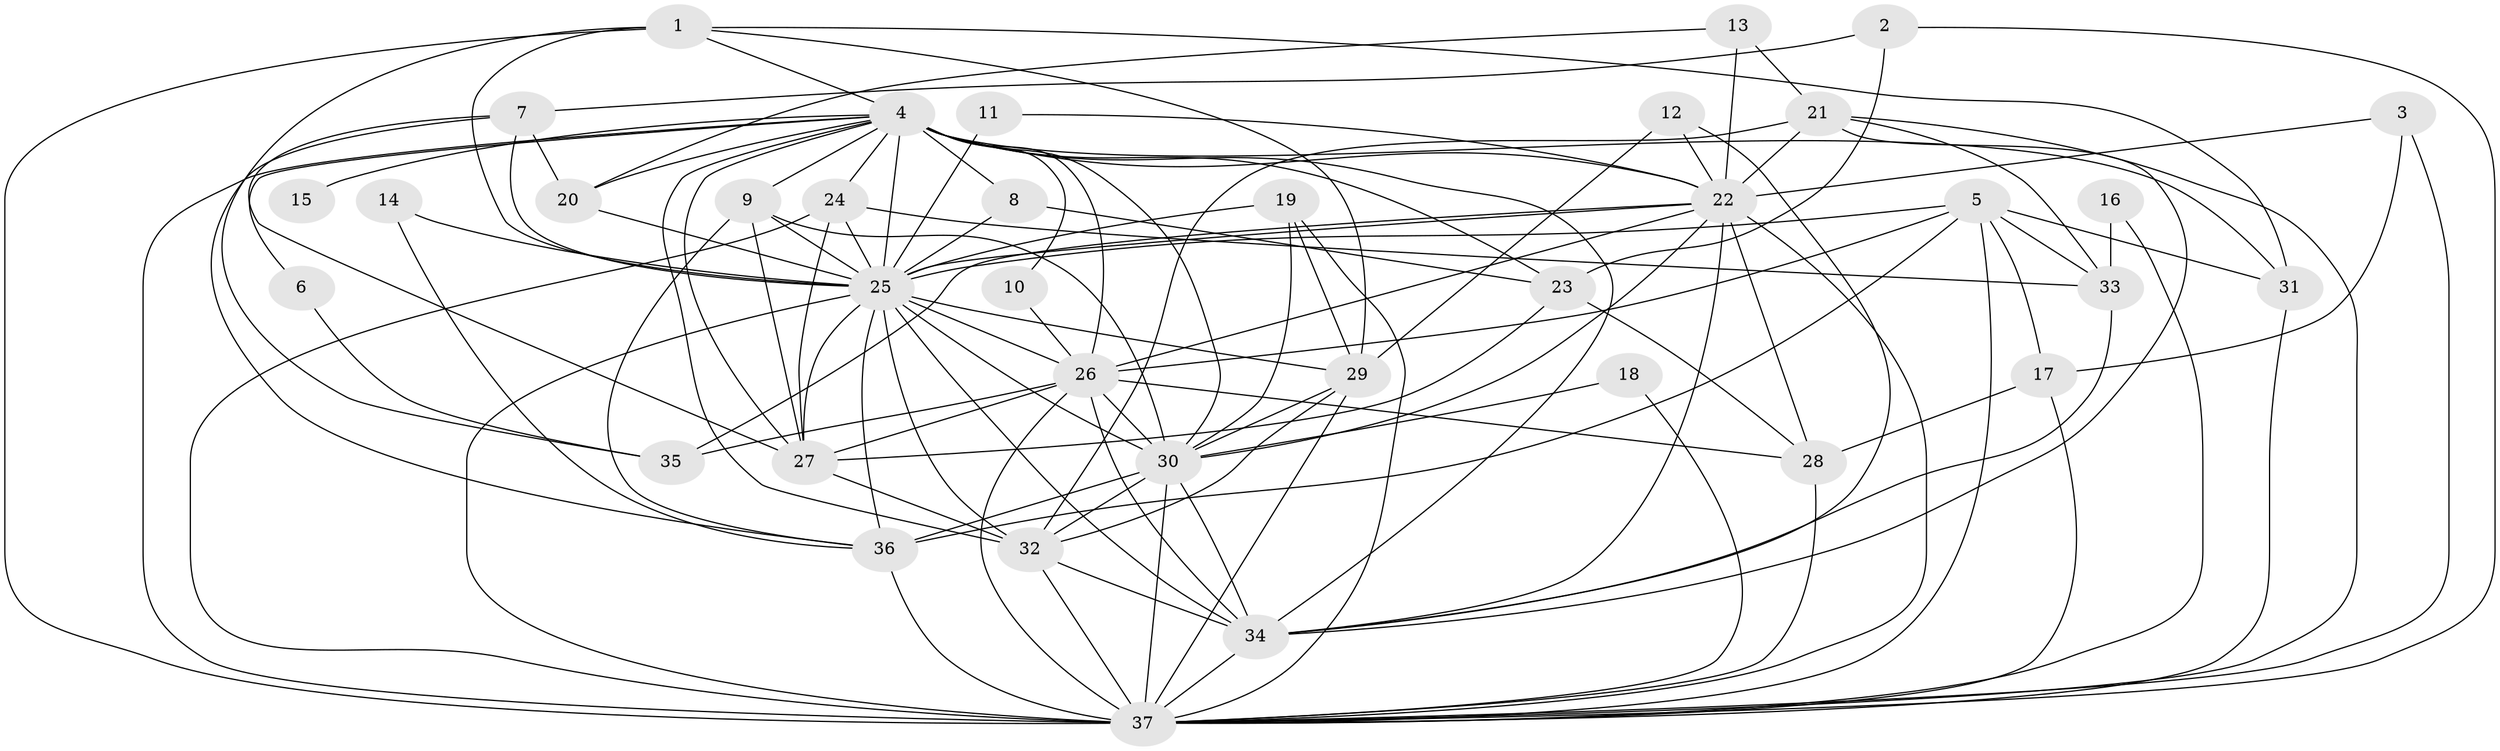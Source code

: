 // original degree distribution, {21: 0.01652892561983471, 22: 0.01652892561983471, 24: 0.01652892561983471, 18: 0.008264462809917356, 19: 0.008264462809917356, 26: 0.008264462809917356, 17: 0.008264462809917356, 4: 0.09917355371900827, 7: 0.008264462809917356, 6: 0.04132231404958678, 5: 0.049586776859504134, 3: 0.2066115702479339, 2: 0.5041322314049587, 8: 0.008264462809917356}
// Generated by graph-tools (version 1.1) at 2025/36/03/04/25 23:36:27]
// undirected, 37 vertices, 116 edges
graph export_dot {
  node [color=gray90,style=filled];
  1;
  2;
  3;
  4;
  5;
  6;
  7;
  8;
  9;
  10;
  11;
  12;
  13;
  14;
  15;
  16;
  17;
  18;
  19;
  20;
  21;
  22;
  23;
  24;
  25;
  26;
  27;
  28;
  29;
  30;
  31;
  32;
  33;
  34;
  35;
  36;
  37;
  1 -- 4 [weight=1.0];
  1 -- 25 [weight=1.0];
  1 -- 29 [weight=1.0];
  1 -- 31 [weight=1.0];
  1 -- 35 [weight=1.0];
  1 -- 37 [weight=1.0];
  2 -- 7 [weight=1.0];
  2 -- 23 [weight=1.0];
  2 -- 37 [weight=1.0];
  3 -- 17 [weight=1.0];
  3 -- 22 [weight=2.0];
  3 -- 37 [weight=1.0];
  4 -- 6 [weight=1.0];
  4 -- 8 [weight=1.0];
  4 -- 9 [weight=1.0];
  4 -- 10 [weight=1.0];
  4 -- 15 [weight=1.0];
  4 -- 20 [weight=1.0];
  4 -- 22 [weight=1.0];
  4 -- 23 [weight=1.0];
  4 -- 24 [weight=1.0];
  4 -- 25 [weight=3.0];
  4 -- 26 [weight=2.0];
  4 -- 27 [weight=1.0];
  4 -- 30 [weight=1.0];
  4 -- 31 [weight=1.0];
  4 -- 32 [weight=1.0];
  4 -- 34 [weight=2.0];
  4 -- 37 [weight=3.0];
  5 -- 17 [weight=1.0];
  5 -- 25 [weight=1.0];
  5 -- 26 [weight=1.0];
  5 -- 31 [weight=1.0];
  5 -- 33 [weight=1.0];
  5 -- 36 [weight=1.0];
  5 -- 37 [weight=1.0];
  6 -- 35 [weight=1.0];
  7 -- 20 [weight=1.0];
  7 -- 25 [weight=1.0];
  7 -- 27 [weight=1.0];
  7 -- 36 [weight=1.0];
  8 -- 23 [weight=1.0];
  8 -- 25 [weight=1.0];
  9 -- 25 [weight=1.0];
  9 -- 27 [weight=1.0];
  9 -- 30 [weight=1.0];
  9 -- 36 [weight=1.0];
  10 -- 26 [weight=1.0];
  11 -- 22 [weight=1.0];
  11 -- 25 [weight=2.0];
  12 -- 22 [weight=1.0];
  12 -- 29 [weight=1.0];
  12 -- 34 [weight=1.0];
  13 -- 20 [weight=1.0];
  13 -- 21 [weight=1.0];
  13 -- 22 [weight=1.0];
  14 -- 25 [weight=1.0];
  14 -- 36 [weight=1.0];
  16 -- 33 [weight=1.0];
  16 -- 37 [weight=1.0];
  17 -- 28 [weight=1.0];
  17 -- 37 [weight=2.0];
  18 -- 30 [weight=1.0];
  18 -- 37 [weight=1.0];
  19 -- 25 [weight=3.0];
  19 -- 29 [weight=1.0];
  19 -- 30 [weight=1.0];
  19 -- 37 [weight=1.0];
  20 -- 25 [weight=2.0];
  21 -- 22 [weight=1.0];
  21 -- 32 [weight=1.0];
  21 -- 33 [weight=1.0];
  21 -- 34 [weight=2.0];
  21 -- 37 [weight=1.0];
  22 -- 25 [weight=5.0];
  22 -- 26 [weight=1.0];
  22 -- 28 [weight=1.0];
  22 -- 30 [weight=1.0];
  22 -- 34 [weight=2.0];
  22 -- 35 [weight=2.0];
  22 -- 37 [weight=3.0];
  23 -- 27 [weight=1.0];
  23 -- 28 [weight=1.0];
  24 -- 25 [weight=1.0];
  24 -- 27 [weight=1.0];
  24 -- 33 [weight=1.0];
  24 -- 37 [weight=2.0];
  25 -- 26 [weight=4.0];
  25 -- 27 [weight=2.0];
  25 -- 29 [weight=1.0];
  25 -- 30 [weight=5.0];
  25 -- 32 [weight=1.0];
  25 -- 34 [weight=5.0];
  25 -- 36 [weight=2.0];
  25 -- 37 [weight=6.0];
  26 -- 27 [weight=2.0];
  26 -- 28 [weight=1.0];
  26 -- 30 [weight=2.0];
  26 -- 34 [weight=1.0];
  26 -- 35 [weight=2.0];
  26 -- 37 [weight=2.0];
  27 -- 32 [weight=1.0];
  28 -- 37 [weight=2.0];
  29 -- 30 [weight=1.0];
  29 -- 32 [weight=1.0];
  29 -- 37 [weight=1.0];
  30 -- 32 [weight=1.0];
  30 -- 34 [weight=1.0];
  30 -- 36 [weight=2.0];
  30 -- 37 [weight=4.0];
  31 -- 37 [weight=1.0];
  32 -- 34 [weight=3.0];
  32 -- 37 [weight=3.0];
  33 -- 34 [weight=2.0];
  34 -- 37 [weight=3.0];
  36 -- 37 [weight=2.0];
}
